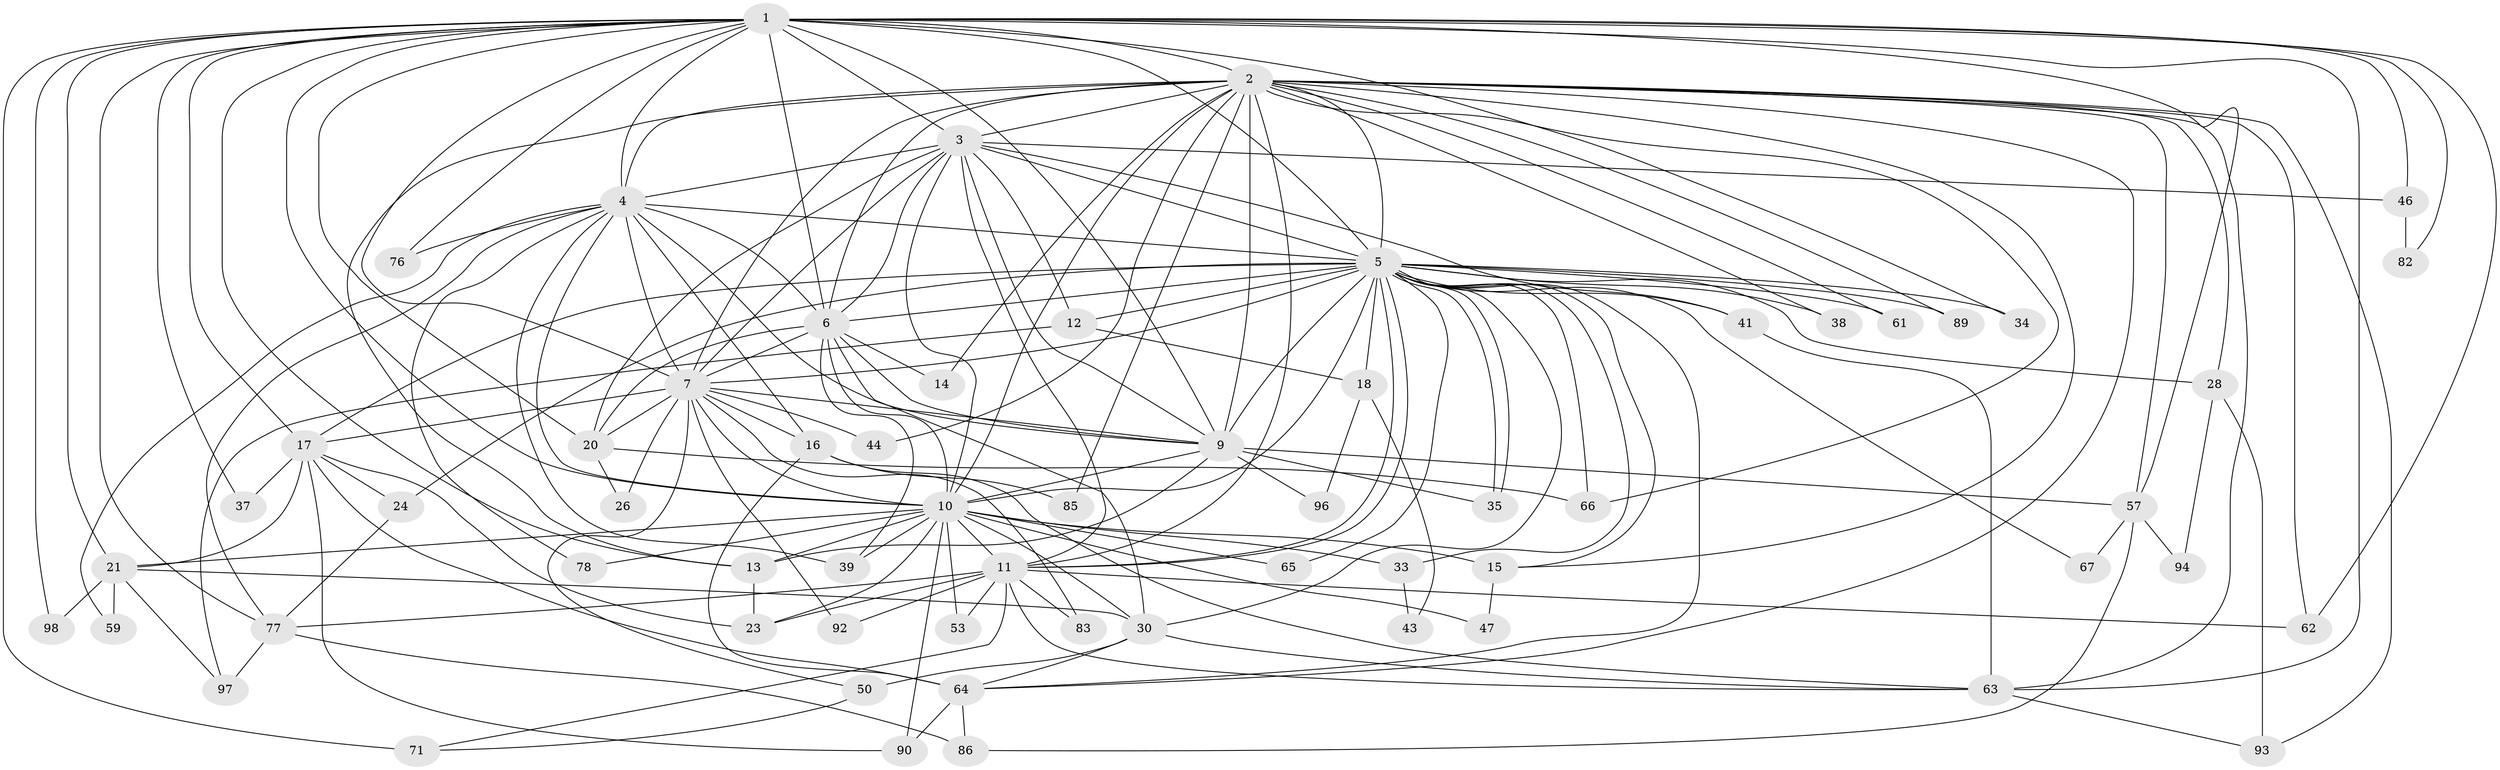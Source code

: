 // original degree distribution, {27: 0.008064516129032258, 16: 0.008064516129032258, 17: 0.008064516129032258, 15: 0.008064516129032258, 36: 0.008064516129032258, 14: 0.008064516129032258, 19: 0.008064516129032258, 24: 0.016129032258064516, 18: 0.008064516129032258, 10: 0.008064516129032258, 4: 0.12096774193548387, 2: 0.47580645161290325, 5: 0.03225806451612903, 6: 0.016129032258064516, 8: 0.008064516129032258, 7: 0.024193548387096774, 3: 0.23387096774193547}
// Generated by graph-tools (version 1.1) at 2025/17/03/04/25 18:17:56]
// undirected, 62 vertices, 175 edges
graph export_dot {
graph [start="1"]
  node [color=gray90,style=filled];
  1 [super="+29"];
  2 [super="+107+121+105+49+8"];
  3;
  4;
  5 [super="+32"];
  6;
  7;
  9 [super="+60+54+55+79"];
  10 [super="+106+108+52+48+25+51+27+45"];
  11 [super="+70+22+68+31"];
  12;
  13 [super="+102"];
  14;
  15;
  16;
  17 [super="+72"];
  18;
  20 [super="+42"];
  21;
  23;
  24;
  26;
  28;
  30 [super="+40+36"];
  33;
  34;
  35;
  37 [super="+95"];
  38;
  39;
  41;
  43;
  44;
  46;
  47;
  50;
  53;
  57 [super="+58"];
  59;
  61;
  62;
  63 [super="+101+114"];
  64 [super="+69+117"];
  65;
  66;
  67;
  71 [super="+91"];
  76;
  77 [super="+80+88"];
  78;
  82;
  83;
  85;
  86;
  89;
  90;
  92;
  93;
  94;
  96;
  97 [super="+103"];
  98;
  1 -- 2 [weight=3];
  1 -- 3 [weight=2];
  1 -- 4;
  1 -- 5 [weight=3];
  1 -- 6 [weight=2];
  1 -- 7;
  1 -- 9 [weight=2];
  1 -- 10 [weight=2];
  1 -- 17;
  1 -- 21;
  1 -- 34;
  1 -- 37 [weight=2];
  1 -- 46;
  1 -- 62;
  1 -- 63;
  1 -- 71 [weight=2];
  1 -- 82;
  1 -- 20;
  1 -- 13;
  1 -- 57;
  1 -- 98;
  1 -- 76;
  1 -- 77;
  2 -- 3 [weight=3];
  2 -- 4 [weight=2];
  2 -- 5 [weight=3];
  2 -- 6 [weight=2];
  2 -- 7 [weight=4];
  2 -- 9 [weight=5];
  2 -- 10 [weight=3];
  2 -- 15;
  2 -- 57;
  2 -- 89;
  2 -- 66;
  2 -- 13 [weight=2];
  2 -- 64;
  2 -- 14;
  2 -- 85;
  2 -- 28;
  2 -- 93;
  2 -- 38;
  2 -- 44;
  2 -- 61;
  2 -- 62;
  2 -- 63;
  2 -- 11;
  3 -- 4;
  3 -- 5;
  3 -- 6;
  3 -- 7;
  3 -- 9;
  3 -- 10;
  3 -- 12;
  3 -- 20;
  3 -- 41;
  3 -- 46;
  3 -- 11 [weight=2];
  4 -- 5;
  4 -- 6;
  4 -- 7;
  4 -- 9;
  4 -- 10;
  4 -- 16;
  4 -- 39;
  4 -- 59;
  4 -- 76;
  4 -- 78;
  4 -- 77;
  5 -- 6;
  5 -- 7;
  5 -- 9 [weight=3];
  5 -- 10 [weight=2];
  5 -- 11;
  5 -- 11;
  5 -- 12;
  5 -- 15;
  5 -- 17;
  5 -- 18;
  5 -- 24;
  5 -- 28;
  5 -- 30;
  5 -- 33;
  5 -- 34;
  5 -- 35;
  5 -- 35;
  5 -- 38;
  5 -- 41;
  5 -- 61;
  5 -- 65;
  5 -- 66;
  5 -- 67;
  5 -- 89;
  5 -- 64;
  6 -- 7;
  6 -- 9;
  6 -- 10;
  6 -- 14;
  6 -- 39;
  6 -- 20;
  6 -- 30;
  7 -- 9;
  7 -- 10;
  7 -- 16;
  7 -- 20;
  7 -- 26;
  7 -- 44;
  7 -- 50;
  7 -- 83;
  7 -- 92;
  7 -- 17;
  9 -- 10;
  9 -- 13;
  9 -- 57;
  9 -- 96;
  9 -- 35;
  10 -- 23;
  10 -- 30;
  10 -- 33;
  10 -- 47;
  10 -- 78;
  10 -- 21;
  10 -- 53;
  10 -- 39;
  10 -- 13;
  10 -- 11 [weight=3];
  10 -- 65;
  10 -- 15 [weight=2];
  10 -- 90;
  11 -- 53;
  11 -- 92;
  11 -- 62;
  11 -- 71;
  11 -- 63;
  11 -- 83;
  11 -- 23;
  11 -- 77;
  12 -- 18;
  12 -- 97;
  13 -- 23;
  15 -- 47;
  16 -- 64 [weight=2];
  16 -- 85;
  16 -- 63;
  17 -- 21;
  17 -- 23 [weight=2];
  17 -- 24;
  17 -- 37;
  17 -- 90;
  17 -- 64;
  18 -- 43;
  18 -- 96;
  20 -- 26;
  20 -- 66;
  21 -- 59;
  21 -- 97;
  21 -- 98;
  21 -- 30;
  24 -- 77;
  28 -- 93;
  28 -- 94;
  30 -- 50;
  30 -- 63;
  30 -- 64;
  33 -- 43;
  41 -- 63;
  46 -- 82;
  50 -- 71;
  57 -- 67;
  57 -- 94;
  57 -- 86;
  63 -- 93;
  64 -- 86;
  64 -- 90;
  77 -- 97;
  77 -- 86;
}
